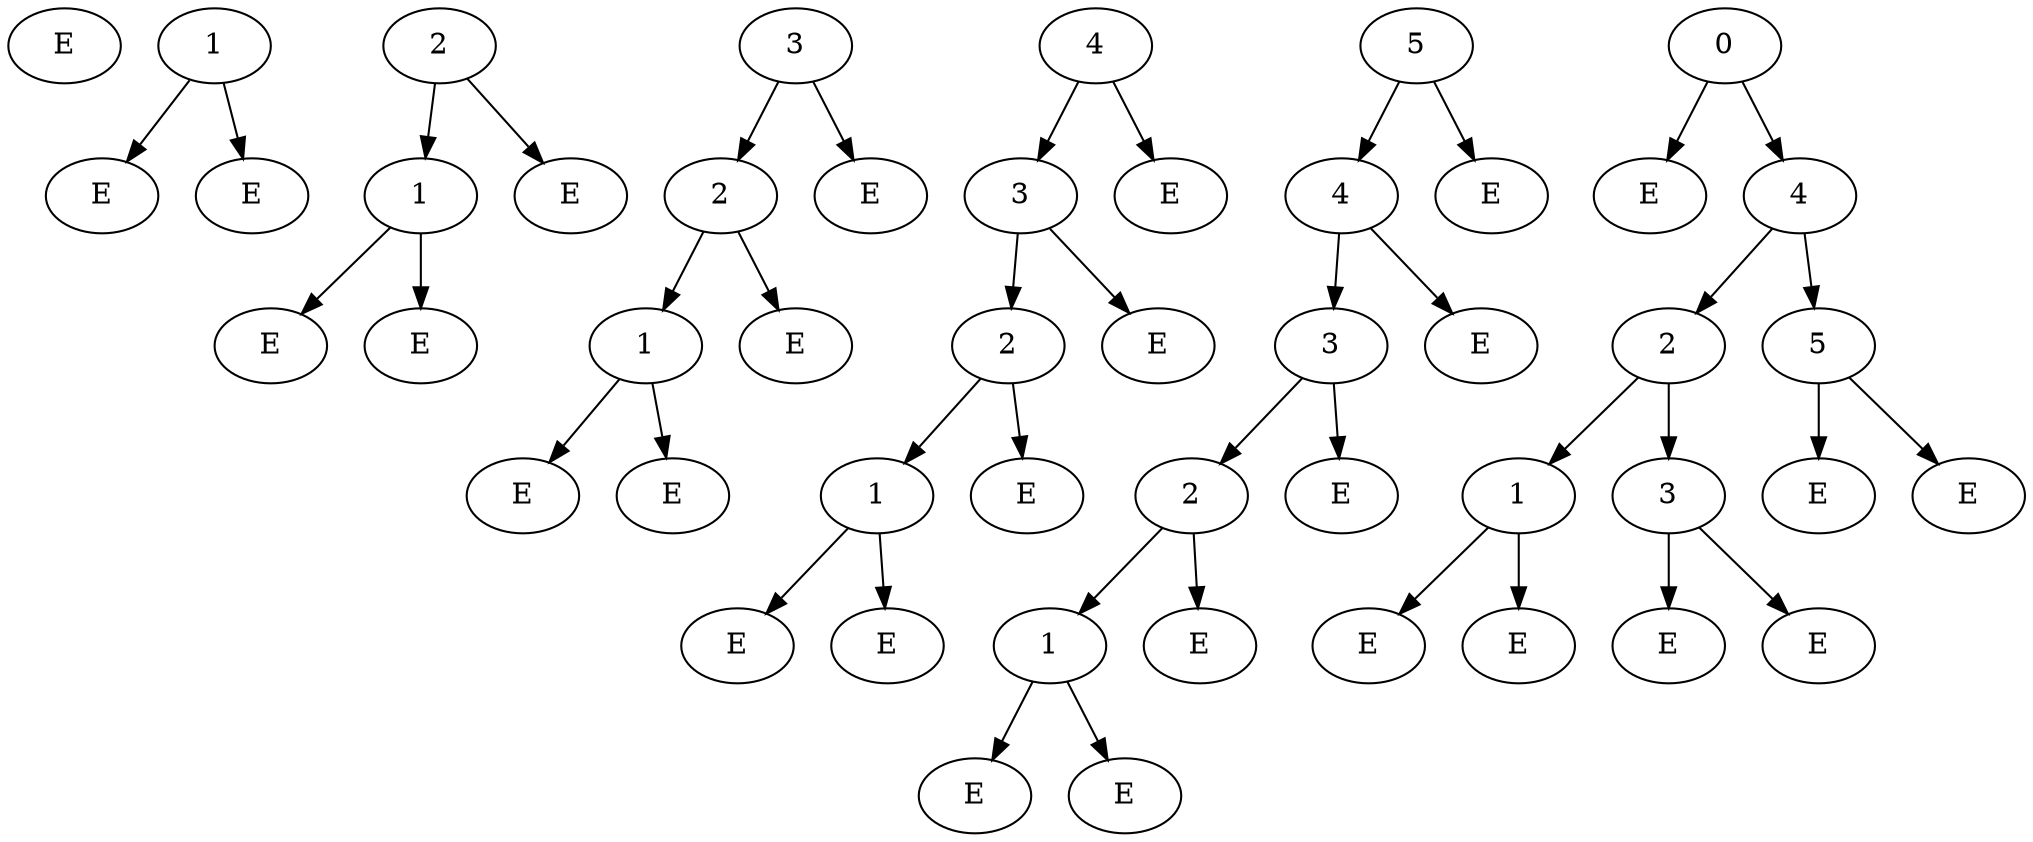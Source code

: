 digraph G {
u1[label="E"];
u3[label="1"];
u4[label="E"];
u5[label="E"];
u7[label="2"];
u8[label="1"];
u9[label="E"];
u10[label="E"];
u11[label="E"];
u13[label="3"];
u14[label="2"];
u15[label="1"];
u16[label="E"];
u17[label="E"];
u18[label="E"];
u19[label="E"];
u21[label="4"];
u22[label="3"];
u23[label="2"];
u24[label="1"];
u25[label="E"];
u26[label="E"];
u27[label="E"];
u28[label="E"];
u29[label="E"];
u31[label="5"];
u32[label="4"];
u33[label="3"];
u34[label="2"];
u35[label="1"];
u36[label="E"];
u37[label="E"];
u38[label="E"];
u39[label="E"];
u40[label="E"];
u41[label="E"];
u43[label="0"];
u44[label="E"];
u45[label="4"];
u46[label="2"];
u47[label="1"];
u48[label="E"];
u49[label="E"];
u50[label="3"];
u51[label="E"];
u52[label="E"];
u53[label="5"];
u54[label="E"];
u55[label="E"];
u3 -> u4[label=""];
u3 -> u5[label=""];
u7 -> u8[label=""];
u7 -> u11[label=""];
u8 -> u9[label=""];
u8 -> u10[label=""];
u13 -> u14[label=""];
u13 -> u19[label=""];
u14 -> u15[label=""];
u14 -> u18[label=""];
u15 -> u16[label=""];
u15 -> u17[label=""];
u21 -> u22[label=""];
u21 -> u29[label=""];
u22 -> u23[label=""];
u22 -> u28[label=""];
u23 -> u24[label=""];
u23 -> u27[label=""];
u24 -> u25[label=""];
u24 -> u26[label=""];
u31 -> u32[label=""];
u31 -> u41[label=""];
u32 -> u33[label=""];
u32 -> u40[label=""];
u33 -> u34[label=""];
u33 -> u39[label=""];
u34 -> u35[label=""];
u34 -> u38[label=""];
u35 -> u36[label=""];
u35 -> u37[label=""];
u43 -> u44[label=""];
u43 -> u45[label=""];
u45 -> u46[label=""];
u45 -> u53[label=""];
u46 -> u47[label=""];
u46 -> u50[label=""];
u47 -> u48[label=""];
u47 -> u49[label=""];
u50 -> u51[label=""];
u50 -> u52[label=""];
u53 -> u54[label=""];
u53 -> u55[label=""];

}
